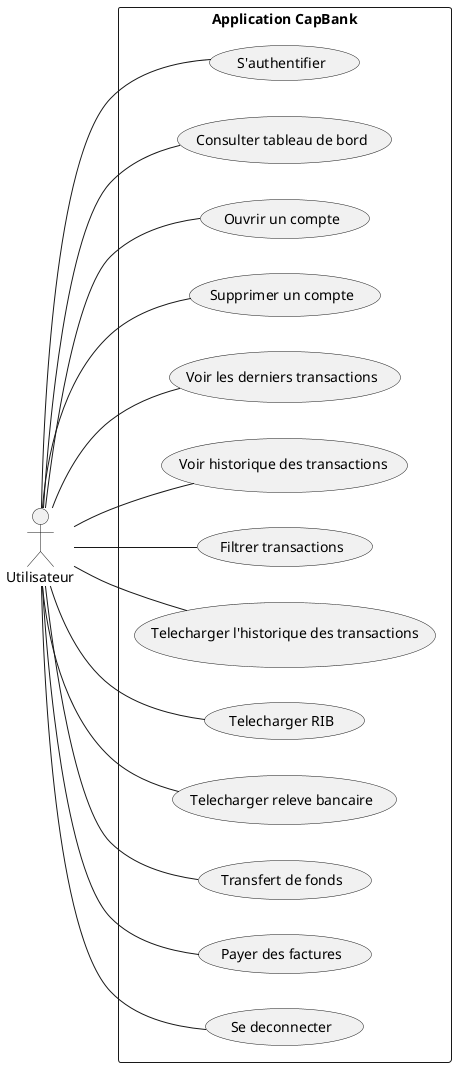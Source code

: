 @startuml
left to right direction

actor Utilisateur

rectangle "Application CapBank" {
    (S'authentifier) as Login
    (Consulter tableau de bord) as Dashboard
    (Ouvrir un compte) as NewAccount
    (Supprimer un compte) as DeleteAccount
    (Voir les derniers transactions) as RecentTransactions
    (Voir historique des transactions) as HistoryTransactions
    (Filtrer transactions) as FilterTrs
    (Telecharger l'historique des transactions) as DownloadTransactions
    (Telecharger RIB) as DownloadRIB
    (Telecharger releve bancaire) as DownloadReleve
    (Transfert de fonds) as Transfer
    (Payer des factures) as PaiementFacture
    (Se deconnecter) as Logout

    Utilisateur -- Login
    Utilisateur -- Dashboard
    Utilisateur -- NewAccount
    Utilisateur -- DeleteAccount
    Utilisateur -- RecentTransactions
    Utilisateur -- HistoryTransactions
    Utilisateur -- FilterTrs
    Utilisateur -- DownloadTransactions
    Utilisateur -- DownloadRIB
    Utilisateur -- DownloadReleve
    Utilisateur -- Transfer
    Utilisateur -- PaiementFacture
    Utilisateur -- Logout
}

@enduml